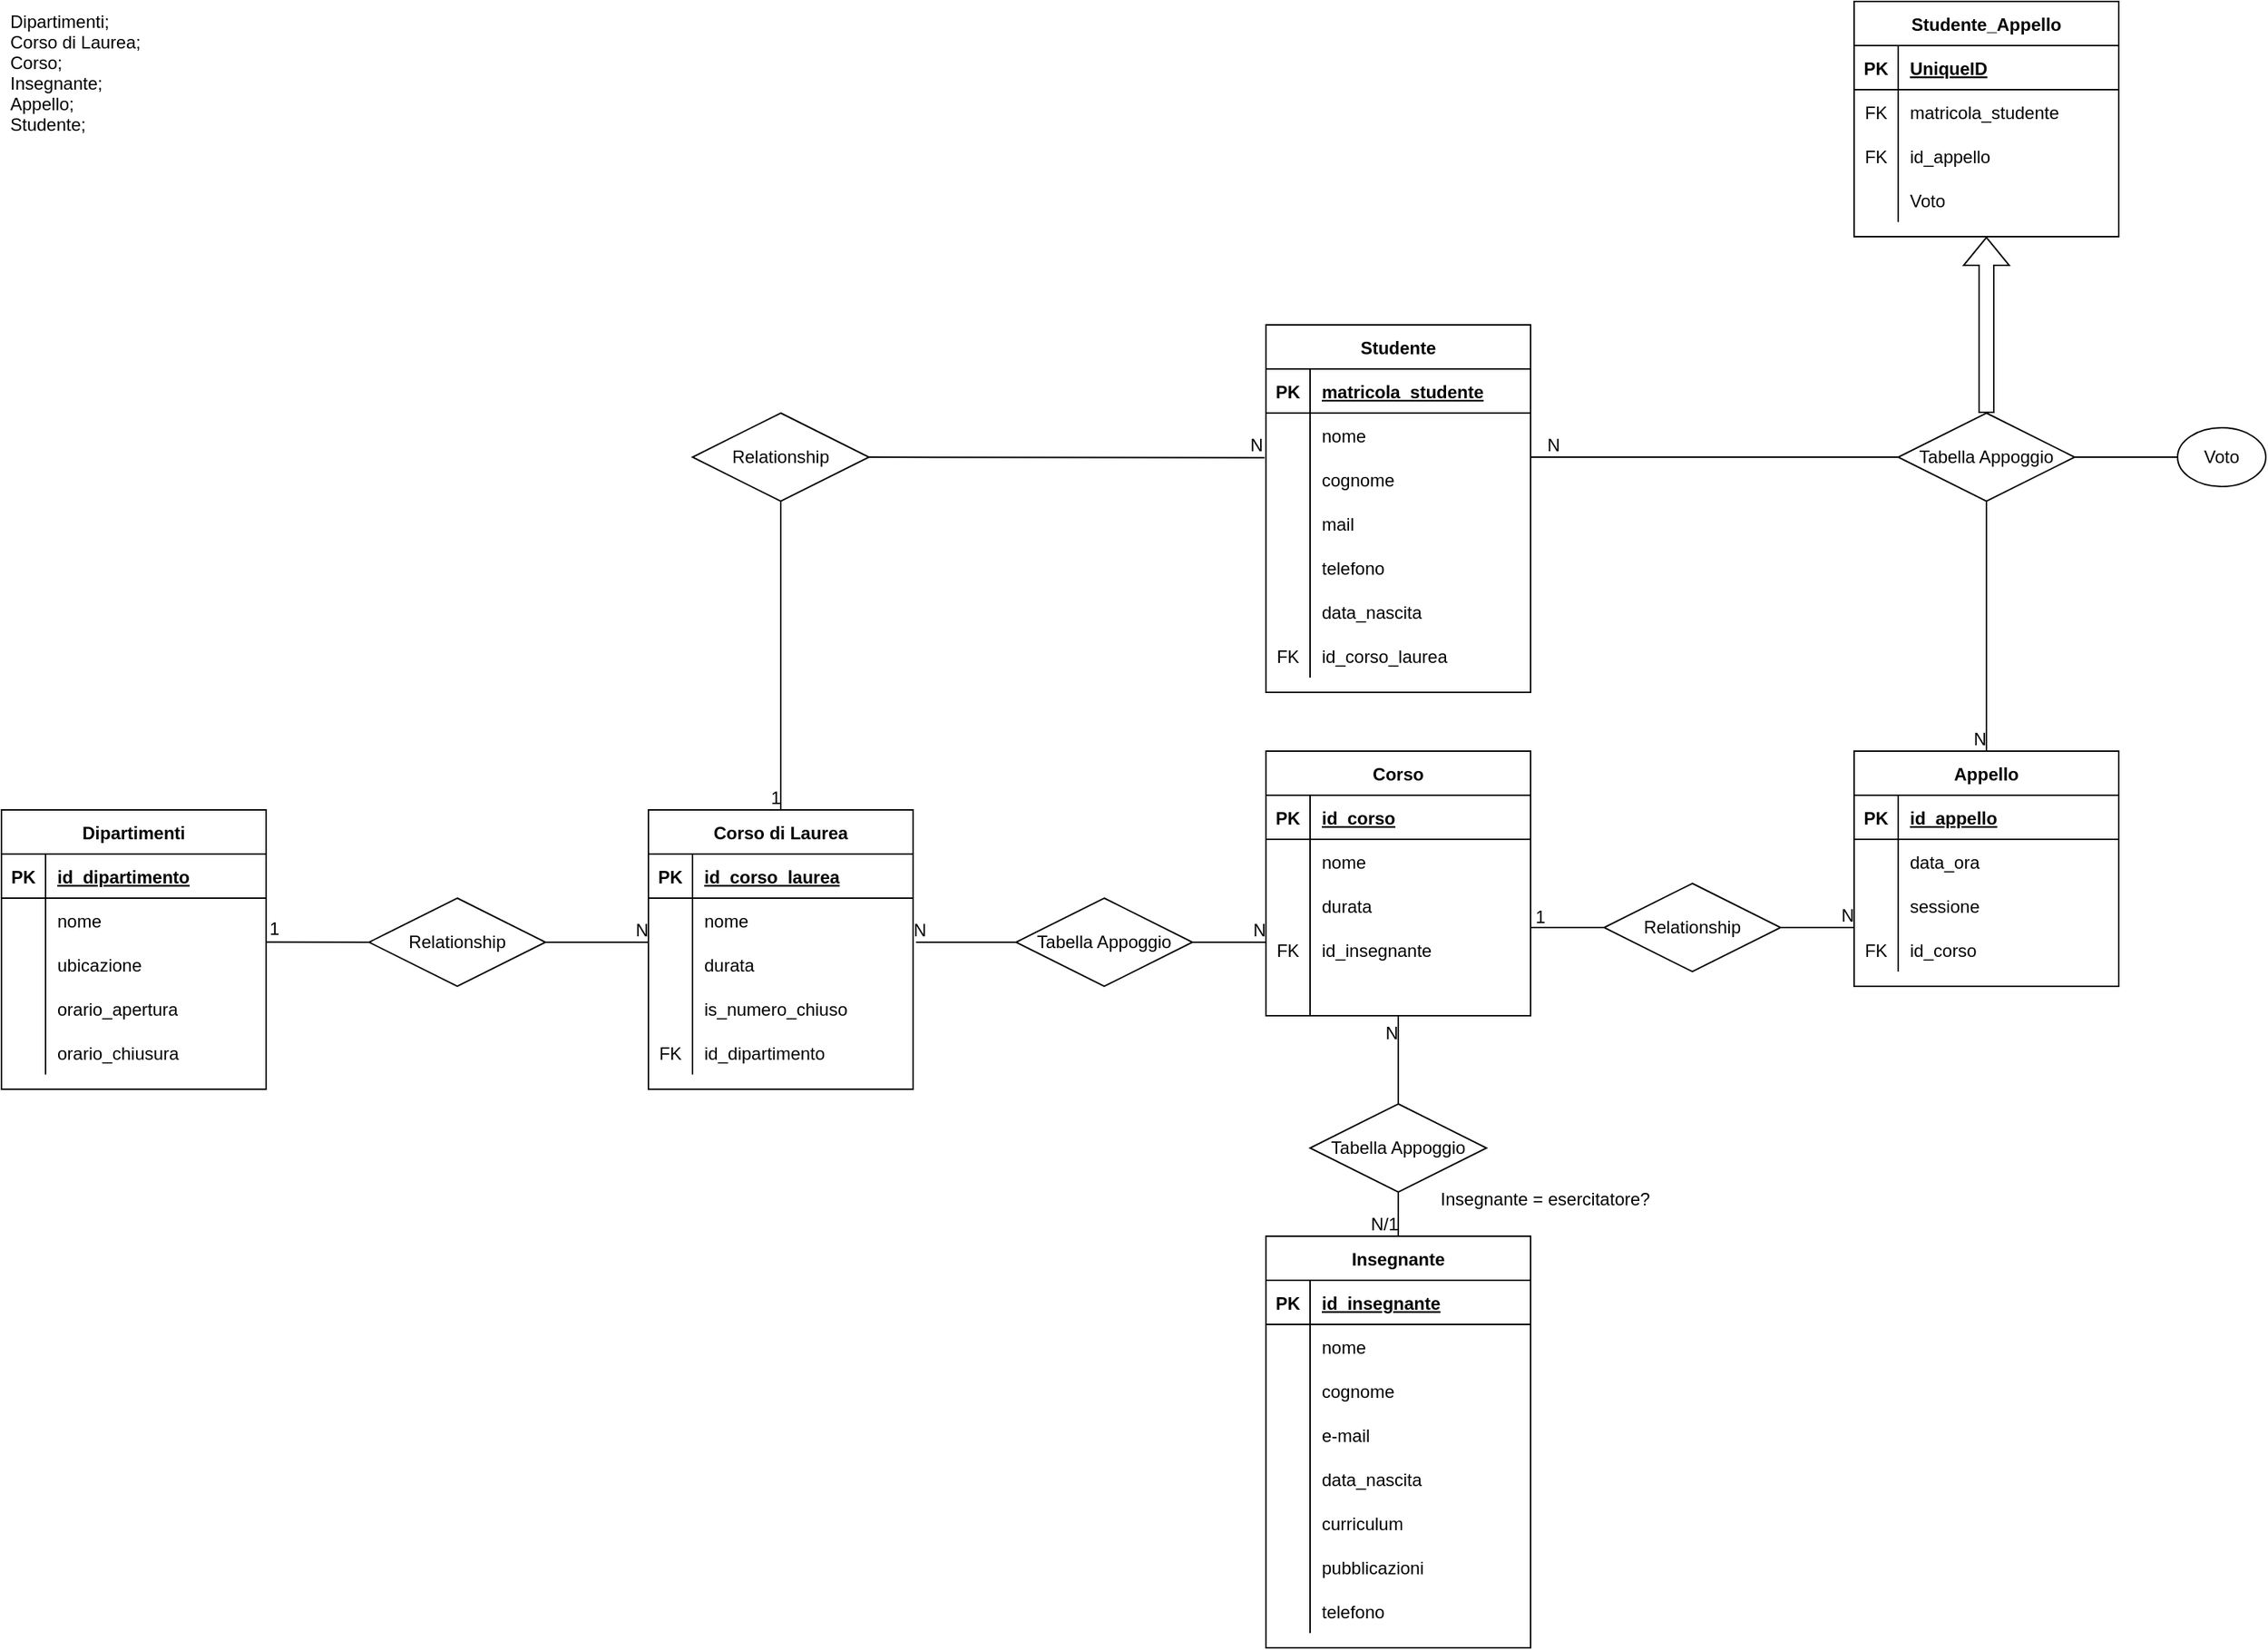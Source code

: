 <mxfile version="20.4.0" type="device"><diagram id="R2lEEEUBdFMjLlhIrx00" name="Page-1"><mxGraphModel dx="2933" dy="2666" grid="1" gridSize="10" guides="1" tooltips="1" connect="1" arrows="1" fold="1" page="1" pageScale="1" pageWidth="850" pageHeight="1100" math="0" shadow="0" extFonts="Permanent Marker^https://fonts.googleapis.com/css?family=Permanent+Marker"><root><mxCell id="0"/><mxCell id="1" parent="0"/><mxCell id="nLgN-w_yykHgVjb-mJoq-1" value="Dipartimenti" style="shape=table;startSize=30;container=1;collapsible=1;childLayout=tableLayout;fixedRows=1;rowLines=0;fontStyle=1;align=center;resizeLast=1;" vertex="1" parent="1"><mxGeometry x="40" y="120" width="180" height="190" as="geometry"/></mxCell><mxCell id="nLgN-w_yykHgVjb-mJoq-2" value="" style="shape=tableRow;horizontal=0;startSize=0;swimlaneHead=0;swimlaneBody=0;fillColor=none;collapsible=0;dropTarget=0;points=[[0,0.5],[1,0.5]];portConstraint=eastwest;top=0;left=0;right=0;bottom=1;" vertex="1" parent="nLgN-w_yykHgVjb-mJoq-1"><mxGeometry y="30" width="180" height="30" as="geometry"/></mxCell><mxCell id="nLgN-w_yykHgVjb-mJoq-3" value="PK" style="shape=partialRectangle;connectable=0;fillColor=none;top=0;left=0;bottom=0;right=0;fontStyle=1;overflow=hidden;" vertex="1" parent="nLgN-w_yykHgVjb-mJoq-2"><mxGeometry width="30" height="30" as="geometry"><mxRectangle width="30" height="30" as="alternateBounds"/></mxGeometry></mxCell><mxCell id="nLgN-w_yykHgVjb-mJoq-4" value="id_dipartimento" style="shape=partialRectangle;connectable=0;fillColor=none;top=0;left=0;bottom=0;right=0;align=left;spacingLeft=6;fontStyle=5;overflow=hidden;" vertex="1" parent="nLgN-w_yykHgVjb-mJoq-2"><mxGeometry x="30" width="150" height="30" as="geometry"><mxRectangle width="150" height="30" as="alternateBounds"/></mxGeometry></mxCell><mxCell id="nLgN-w_yykHgVjb-mJoq-5" value="" style="shape=tableRow;horizontal=0;startSize=0;swimlaneHead=0;swimlaneBody=0;fillColor=none;collapsible=0;dropTarget=0;points=[[0,0.5],[1,0.5]];portConstraint=eastwest;top=0;left=0;right=0;bottom=0;" vertex="1" parent="nLgN-w_yykHgVjb-mJoq-1"><mxGeometry y="60" width="180" height="30" as="geometry"/></mxCell><mxCell id="nLgN-w_yykHgVjb-mJoq-6" value="" style="shape=partialRectangle;connectable=0;fillColor=none;top=0;left=0;bottom=0;right=0;editable=1;overflow=hidden;" vertex="1" parent="nLgN-w_yykHgVjb-mJoq-5"><mxGeometry width="30" height="30" as="geometry"><mxRectangle width="30" height="30" as="alternateBounds"/></mxGeometry></mxCell><mxCell id="nLgN-w_yykHgVjb-mJoq-7" value="nome" style="shape=partialRectangle;connectable=0;fillColor=none;top=0;left=0;bottom=0;right=0;align=left;spacingLeft=6;overflow=hidden;" vertex="1" parent="nLgN-w_yykHgVjb-mJoq-5"><mxGeometry x="30" width="150" height="30" as="geometry"><mxRectangle width="150" height="30" as="alternateBounds"/></mxGeometry></mxCell><mxCell id="nLgN-w_yykHgVjb-mJoq-8" value="" style="shape=tableRow;horizontal=0;startSize=0;swimlaneHead=0;swimlaneBody=0;fillColor=none;collapsible=0;dropTarget=0;points=[[0,0.5],[1,0.5]];portConstraint=eastwest;top=0;left=0;right=0;bottom=0;" vertex="1" parent="nLgN-w_yykHgVjb-mJoq-1"><mxGeometry y="90" width="180" height="30" as="geometry"/></mxCell><mxCell id="nLgN-w_yykHgVjb-mJoq-9" value="" style="shape=partialRectangle;connectable=0;fillColor=none;top=0;left=0;bottom=0;right=0;editable=1;overflow=hidden;" vertex="1" parent="nLgN-w_yykHgVjb-mJoq-8"><mxGeometry width="30" height="30" as="geometry"><mxRectangle width="30" height="30" as="alternateBounds"/></mxGeometry></mxCell><mxCell id="nLgN-w_yykHgVjb-mJoq-10" value="ubicazione" style="shape=partialRectangle;connectable=0;fillColor=none;top=0;left=0;bottom=0;right=0;align=left;spacingLeft=6;overflow=hidden;" vertex="1" parent="nLgN-w_yykHgVjb-mJoq-8"><mxGeometry x="30" width="150" height="30" as="geometry"><mxRectangle width="150" height="30" as="alternateBounds"/></mxGeometry></mxCell><mxCell id="nLgN-w_yykHgVjb-mJoq-11" value="" style="shape=tableRow;horizontal=0;startSize=0;swimlaneHead=0;swimlaneBody=0;fillColor=none;collapsible=0;dropTarget=0;points=[[0,0.5],[1,0.5]];portConstraint=eastwest;top=0;left=0;right=0;bottom=0;" vertex="1" parent="nLgN-w_yykHgVjb-mJoq-1"><mxGeometry y="120" width="180" height="30" as="geometry"/></mxCell><mxCell id="nLgN-w_yykHgVjb-mJoq-12" value="" style="shape=partialRectangle;connectable=0;fillColor=none;top=0;left=0;bottom=0;right=0;editable=1;overflow=hidden;" vertex="1" parent="nLgN-w_yykHgVjb-mJoq-11"><mxGeometry width="30" height="30" as="geometry"><mxRectangle width="30" height="30" as="alternateBounds"/></mxGeometry></mxCell><mxCell id="nLgN-w_yykHgVjb-mJoq-13" value="orario_apertura" style="shape=partialRectangle;connectable=0;fillColor=none;top=0;left=0;bottom=0;right=0;align=left;spacingLeft=6;overflow=hidden;" vertex="1" parent="nLgN-w_yykHgVjb-mJoq-11"><mxGeometry x="30" width="150" height="30" as="geometry"><mxRectangle width="150" height="30" as="alternateBounds"/></mxGeometry></mxCell><mxCell id="nLgN-w_yykHgVjb-mJoq-15" value="" style="shape=tableRow;horizontal=0;startSize=0;swimlaneHead=0;swimlaneBody=0;fillColor=none;collapsible=0;dropTarget=0;points=[[0,0.5],[1,0.5]];portConstraint=eastwest;top=0;left=0;right=0;bottom=0;" vertex="1" parent="nLgN-w_yykHgVjb-mJoq-1"><mxGeometry y="150" width="180" height="30" as="geometry"/></mxCell><mxCell id="nLgN-w_yykHgVjb-mJoq-16" value="" style="shape=partialRectangle;connectable=0;fillColor=none;top=0;left=0;bottom=0;right=0;editable=1;overflow=hidden;" vertex="1" parent="nLgN-w_yykHgVjb-mJoq-15"><mxGeometry width="30" height="30" as="geometry"><mxRectangle width="30" height="30" as="alternateBounds"/></mxGeometry></mxCell><mxCell id="nLgN-w_yykHgVjb-mJoq-17" value="orario_chiusura" style="shape=partialRectangle;connectable=0;fillColor=none;top=0;left=0;bottom=0;right=0;align=left;spacingLeft=6;overflow=hidden;" vertex="1" parent="nLgN-w_yykHgVjb-mJoq-15"><mxGeometry x="30" width="150" height="30" as="geometry"><mxRectangle width="150" height="30" as="alternateBounds"/></mxGeometry></mxCell><mxCell id="nLgN-w_yykHgVjb-mJoq-14" value="Dipartimenti;&#10;Corso di Laurea;&#10;Corso;&#10;Insegnante;&#10;Appello;&#10;Studente;" style="text;strokeColor=none;fillColor=none;spacingLeft=4;spacingRight=4;overflow=hidden;rotatable=0;points=[[0,0.5],[1,0.5]];portConstraint=eastwest;fontSize=12;" vertex="1" parent="1"><mxGeometry x="40" y="-430" width="100" height="90" as="geometry"/></mxCell><mxCell id="nLgN-w_yykHgVjb-mJoq-18" value="Corso di Laurea" style="shape=table;startSize=30;container=1;collapsible=1;childLayout=tableLayout;fixedRows=1;rowLines=0;fontStyle=1;align=center;resizeLast=1;" vertex="1" parent="1"><mxGeometry x="480" y="120" width="180" height="190" as="geometry"/></mxCell><mxCell id="nLgN-w_yykHgVjb-mJoq-19" value="" style="shape=tableRow;horizontal=0;startSize=0;swimlaneHead=0;swimlaneBody=0;fillColor=none;collapsible=0;dropTarget=0;points=[[0,0.5],[1,0.5]];portConstraint=eastwest;top=0;left=0;right=0;bottom=1;" vertex="1" parent="nLgN-w_yykHgVjb-mJoq-18"><mxGeometry y="30" width="180" height="30" as="geometry"/></mxCell><mxCell id="nLgN-w_yykHgVjb-mJoq-20" value="PK" style="shape=partialRectangle;connectable=0;fillColor=none;top=0;left=0;bottom=0;right=0;fontStyle=1;overflow=hidden;" vertex="1" parent="nLgN-w_yykHgVjb-mJoq-19"><mxGeometry width="30" height="30" as="geometry"><mxRectangle width="30" height="30" as="alternateBounds"/></mxGeometry></mxCell><mxCell id="nLgN-w_yykHgVjb-mJoq-21" value="id_corso_laurea" style="shape=partialRectangle;connectable=0;fillColor=none;top=0;left=0;bottom=0;right=0;align=left;spacingLeft=6;fontStyle=5;overflow=hidden;" vertex="1" parent="nLgN-w_yykHgVjb-mJoq-19"><mxGeometry x="30" width="150" height="30" as="geometry"><mxRectangle width="150" height="30" as="alternateBounds"/></mxGeometry></mxCell><mxCell id="nLgN-w_yykHgVjb-mJoq-22" value="" style="shape=tableRow;horizontal=0;startSize=0;swimlaneHead=0;swimlaneBody=0;fillColor=none;collapsible=0;dropTarget=0;points=[[0,0.5],[1,0.5]];portConstraint=eastwest;top=0;left=0;right=0;bottom=0;" vertex="1" parent="nLgN-w_yykHgVjb-mJoq-18"><mxGeometry y="60" width="180" height="30" as="geometry"/></mxCell><mxCell id="nLgN-w_yykHgVjb-mJoq-23" value="" style="shape=partialRectangle;connectable=0;fillColor=none;top=0;left=0;bottom=0;right=0;editable=1;overflow=hidden;" vertex="1" parent="nLgN-w_yykHgVjb-mJoq-22"><mxGeometry width="30" height="30" as="geometry"><mxRectangle width="30" height="30" as="alternateBounds"/></mxGeometry></mxCell><mxCell id="nLgN-w_yykHgVjb-mJoq-24" value="nome" style="shape=partialRectangle;connectable=0;fillColor=none;top=0;left=0;bottom=0;right=0;align=left;spacingLeft=6;overflow=hidden;" vertex="1" parent="nLgN-w_yykHgVjb-mJoq-22"><mxGeometry x="30" width="150" height="30" as="geometry"><mxRectangle width="150" height="30" as="alternateBounds"/></mxGeometry></mxCell><mxCell id="nLgN-w_yykHgVjb-mJoq-25" value="" style="shape=tableRow;horizontal=0;startSize=0;swimlaneHead=0;swimlaneBody=0;fillColor=none;collapsible=0;dropTarget=0;points=[[0,0.5],[1,0.5]];portConstraint=eastwest;top=0;left=0;right=0;bottom=0;" vertex="1" parent="nLgN-w_yykHgVjb-mJoq-18"><mxGeometry y="90" width="180" height="30" as="geometry"/></mxCell><mxCell id="nLgN-w_yykHgVjb-mJoq-26" value="" style="shape=partialRectangle;connectable=0;fillColor=none;top=0;left=0;bottom=0;right=0;editable=1;overflow=hidden;" vertex="1" parent="nLgN-w_yykHgVjb-mJoq-25"><mxGeometry width="30" height="30" as="geometry"><mxRectangle width="30" height="30" as="alternateBounds"/></mxGeometry></mxCell><mxCell id="nLgN-w_yykHgVjb-mJoq-27" value="durata" style="shape=partialRectangle;connectable=0;fillColor=none;top=0;left=0;bottom=0;right=0;align=left;spacingLeft=6;overflow=hidden;" vertex="1" parent="nLgN-w_yykHgVjb-mJoq-25"><mxGeometry x="30" width="150" height="30" as="geometry"><mxRectangle width="150" height="30" as="alternateBounds"/></mxGeometry></mxCell><mxCell id="nLgN-w_yykHgVjb-mJoq-28" value="" style="shape=tableRow;horizontal=0;startSize=0;swimlaneHead=0;swimlaneBody=0;fillColor=none;collapsible=0;dropTarget=0;points=[[0,0.5],[1,0.5]];portConstraint=eastwest;top=0;left=0;right=0;bottom=0;" vertex="1" parent="nLgN-w_yykHgVjb-mJoq-18"><mxGeometry y="120" width="180" height="30" as="geometry"/></mxCell><mxCell id="nLgN-w_yykHgVjb-mJoq-29" value="" style="shape=partialRectangle;connectable=0;fillColor=none;top=0;left=0;bottom=0;right=0;editable=1;overflow=hidden;" vertex="1" parent="nLgN-w_yykHgVjb-mJoq-28"><mxGeometry width="30" height="30" as="geometry"><mxRectangle width="30" height="30" as="alternateBounds"/></mxGeometry></mxCell><mxCell id="nLgN-w_yykHgVjb-mJoq-30" value="is_numero_chiuso" style="shape=partialRectangle;connectable=0;fillColor=none;top=0;left=0;bottom=0;right=0;align=left;spacingLeft=6;overflow=hidden;" vertex="1" parent="nLgN-w_yykHgVjb-mJoq-28"><mxGeometry x="30" width="150" height="30" as="geometry"><mxRectangle width="150" height="30" as="alternateBounds"/></mxGeometry></mxCell><mxCell id="nLgN-w_yykHgVjb-mJoq-152" value="" style="shape=tableRow;horizontal=0;startSize=0;swimlaneHead=0;swimlaneBody=0;fillColor=none;collapsible=0;dropTarget=0;points=[[0,0.5],[1,0.5]];portConstraint=eastwest;top=0;left=0;right=0;bottom=0;" vertex="1" parent="nLgN-w_yykHgVjb-mJoq-18"><mxGeometry y="150" width="180" height="30" as="geometry"/></mxCell><mxCell id="nLgN-w_yykHgVjb-mJoq-153" value="FK" style="shape=partialRectangle;connectable=0;fillColor=none;top=0;left=0;bottom=0;right=0;editable=1;overflow=hidden;" vertex="1" parent="nLgN-w_yykHgVjb-mJoq-152"><mxGeometry width="30" height="30" as="geometry"><mxRectangle width="30" height="30" as="alternateBounds"/></mxGeometry></mxCell><mxCell id="nLgN-w_yykHgVjb-mJoq-154" value="id_dipartimento" style="shape=partialRectangle;connectable=0;fillColor=none;top=0;left=0;bottom=0;right=0;align=left;spacingLeft=6;overflow=hidden;" vertex="1" parent="nLgN-w_yykHgVjb-mJoq-152"><mxGeometry x="30" width="150" height="30" as="geometry"><mxRectangle width="150" height="30" as="alternateBounds"/></mxGeometry></mxCell><mxCell id="nLgN-w_yykHgVjb-mJoq-31" value="Corso" style="shape=table;startSize=30;container=1;collapsible=1;childLayout=tableLayout;fixedRows=1;rowLines=0;fontStyle=1;align=center;resizeLast=1;" vertex="1" parent="1"><mxGeometry x="900" y="80" width="180" height="180" as="geometry"/></mxCell><mxCell id="nLgN-w_yykHgVjb-mJoq-32" value="" style="shape=tableRow;horizontal=0;startSize=0;swimlaneHead=0;swimlaneBody=0;fillColor=none;collapsible=0;dropTarget=0;points=[[0,0.5],[1,0.5]];portConstraint=eastwest;top=0;left=0;right=0;bottom=1;" vertex="1" parent="nLgN-w_yykHgVjb-mJoq-31"><mxGeometry y="30" width="180" height="30" as="geometry"/></mxCell><mxCell id="nLgN-w_yykHgVjb-mJoq-33" value="PK" style="shape=partialRectangle;connectable=0;fillColor=none;top=0;left=0;bottom=0;right=0;fontStyle=1;overflow=hidden;" vertex="1" parent="nLgN-w_yykHgVjb-mJoq-32"><mxGeometry width="30" height="30" as="geometry"><mxRectangle width="30" height="30" as="alternateBounds"/></mxGeometry></mxCell><mxCell id="nLgN-w_yykHgVjb-mJoq-34" value="id_corso" style="shape=partialRectangle;connectable=0;fillColor=none;top=0;left=0;bottom=0;right=0;align=left;spacingLeft=6;fontStyle=5;overflow=hidden;" vertex="1" parent="nLgN-w_yykHgVjb-mJoq-32"><mxGeometry x="30" width="150" height="30" as="geometry"><mxRectangle width="150" height="30" as="alternateBounds"/></mxGeometry></mxCell><mxCell id="nLgN-w_yykHgVjb-mJoq-35" value="" style="shape=tableRow;horizontal=0;startSize=0;swimlaneHead=0;swimlaneBody=0;fillColor=none;collapsible=0;dropTarget=0;points=[[0,0.5],[1,0.5]];portConstraint=eastwest;top=0;left=0;right=0;bottom=0;" vertex="1" parent="nLgN-w_yykHgVjb-mJoq-31"><mxGeometry y="60" width="180" height="30" as="geometry"/></mxCell><mxCell id="nLgN-w_yykHgVjb-mJoq-36" value="" style="shape=partialRectangle;connectable=0;fillColor=none;top=0;left=0;bottom=0;right=0;editable=1;overflow=hidden;" vertex="1" parent="nLgN-w_yykHgVjb-mJoq-35"><mxGeometry width="30" height="30" as="geometry"><mxRectangle width="30" height="30" as="alternateBounds"/></mxGeometry></mxCell><mxCell id="nLgN-w_yykHgVjb-mJoq-37" value="nome" style="shape=partialRectangle;connectable=0;fillColor=none;top=0;left=0;bottom=0;right=0;align=left;spacingLeft=6;overflow=hidden;" vertex="1" parent="nLgN-w_yykHgVjb-mJoq-35"><mxGeometry x="30" width="150" height="30" as="geometry"><mxRectangle width="150" height="30" as="alternateBounds"/></mxGeometry></mxCell><mxCell id="nLgN-w_yykHgVjb-mJoq-38" value="" style="shape=tableRow;horizontal=0;startSize=0;swimlaneHead=0;swimlaneBody=0;fillColor=none;collapsible=0;dropTarget=0;points=[[0,0.5],[1,0.5]];portConstraint=eastwest;top=0;left=0;right=0;bottom=0;" vertex="1" parent="nLgN-w_yykHgVjb-mJoq-31"><mxGeometry y="90" width="180" height="30" as="geometry"/></mxCell><mxCell id="nLgN-w_yykHgVjb-mJoq-39" value="" style="shape=partialRectangle;connectable=0;fillColor=none;top=0;left=0;bottom=0;right=0;editable=1;overflow=hidden;" vertex="1" parent="nLgN-w_yykHgVjb-mJoq-38"><mxGeometry width="30" height="30" as="geometry"><mxRectangle width="30" height="30" as="alternateBounds"/></mxGeometry></mxCell><mxCell id="nLgN-w_yykHgVjb-mJoq-40" value="durata" style="shape=partialRectangle;connectable=0;fillColor=none;top=0;left=0;bottom=0;right=0;align=left;spacingLeft=6;overflow=hidden;" vertex="1" parent="nLgN-w_yykHgVjb-mJoq-38"><mxGeometry x="30" width="150" height="30" as="geometry"><mxRectangle width="150" height="30" as="alternateBounds"/></mxGeometry></mxCell><mxCell id="nLgN-w_yykHgVjb-mJoq-156" value="" style="shape=tableRow;horizontal=0;startSize=0;swimlaneHead=0;swimlaneBody=0;fillColor=none;collapsible=0;dropTarget=0;points=[[0,0.5],[1,0.5]];portConstraint=eastwest;top=0;left=0;right=0;bottom=0;" vertex="1" parent="nLgN-w_yykHgVjb-mJoq-31"><mxGeometry y="120" width="180" height="30" as="geometry"/></mxCell><mxCell id="nLgN-w_yykHgVjb-mJoq-157" value="FK" style="shape=partialRectangle;connectable=0;fillColor=none;top=0;left=0;bottom=0;right=0;editable=1;overflow=hidden;" vertex="1" parent="nLgN-w_yykHgVjb-mJoq-156"><mxGeometry width="30" height="30" as="geometry"><mxRectangle width="30" height="30" as="alternateBounds"/></mxGeometry></mxCell><mxCell id="nLgN-w_yykHgVjb-mJoq-158" value="id_insegnante" style="shape=partialRectangle;connectable=0;fillColor=none;top=0;left=0;bottom=0;right=0;align=left;spacingLeft=6;overflow=hidden;" vertex="1" parent="nLgN-w_yykHgVjb-mJoq-156"><mxGeometry x="30" width="150" height="30" as="geometry"><mxRectangle width="150" height="30" as="alternateBounds"/></mxGeometry></mxCell><mxCell id="nLgN-w_yykHgVjb-mJoq-41" value="" style="shape=tableRow;horizontal=0;startSize=0;swimlaneHead=0;swimlaneBody=0;fillColor=none;collapsible=0;dropTarget=0;points=[[0,0.5],[1,0.5]];portConstraint=eastwest;top=0;left=0;right=0;bottom=0;" vertex="1" parent="nLgN-w_yykHgVjb-mJoq-31"><mxGeometry y="150" width="180" height="30" as="geometry"/></mxCell><mxCell id="nLgN-w_yykHgVjb-mJoq-42" value="" style="shape=partialRectangle;connectable=0;fillColor=none;top=0;left=0;bottom=0;right=0;editable=1;overflow=hidden;" vertex="1" parent="nLgN-w_yykHgVjb-mJoq-41"><mxGeometry width="30" height="30" as="geometry"><mxRectangle width="30" height="30" as="alternateBounds"/></mxGeometry></mxCell><mxCell id="nLgN-w_yykHgVjb-mJoq-43" value="" style="shape=partialRectangle;connectable=0;fillColor=none;top=0;left=0;bottom=0;right=0;align=left;spacingLeft=6;overflow=hidden;" vertex="1" parent="nLgN-w_yykHgVjb-mJoq-41"><mxGeometry x="30" width="150" height="30" as="geometry"><mxRectangle width="150" height="30" as="alternateBounds"/></mxGeometry></mxCell><mxCell id="nLgN-w_yykHgVjb-mJoq-44" value="Insegnante" style="shape=table;startSize=30;container=1;collapsible=1;childLayout=tableLayout;fixedRows=1;rowLines=0;fontStyle=1;align=center;resizeLast=1;" vertex="1" parent="1"><mxGeometry x="900" y="410" width="180" height="280" as="geometry"/></mxCell><mxCell id="nLgN-w_yykHgVjb-mJoq-45" value="" style="shape=tableRow;horizontal=0;startSize=0;swimlaneHead=0;swimlaneBody=0;fillColor=none;collapsible=0;dropTarget=0;points=[[0,0.5],[1,0.5]];portConstraint=eastwest;top=0;left=0;right=0;bottom=1;" vertex="1" parent="nLgN-w_yykHgVjb-mJoq-44"><mxGeometry y="30" width="180" height="30" as="geometry"/></mxCell><mxCell id="nLgN-w_yykHgVjb-mJoq-46" value="PK" style="shape=partialRectangle;connectable=0;fillColor=none;top=0;left=0;bottom=0;right=0;fontStyle=1;overflow=hidden;" vertex="1" parent="nLgN-w_yykHgVjb-mJoq-45"><mxGeometry width="30" height="30" as="geometry"><mxRectangle width="30" height="30" as="alternateBounds"/></mxGeometry></mxCell><mxCell id="nLgN-w_yykHgVjb-mJoq-47" value="id_insegnante" style="shape=partialRectangle;connectable=0;fillColor=none;top=0;left=0;bottom=0;right=0;align=left;spacingLeft=6;fontStyle=5;overflow=hidden;" vertex="1" parent="nLgN-w_yykHgVjb-mJoq-45"><mxGeometry x="30" width="150" height="30" as="geometry"><mxRectangle width="150" height="30" as="alternateBounds"/></mxGeometry></mxCell><mxCell id="nLgN-w_yykHgVjb-mJoq-48" value="" style="shape=tableRow;horizontal=0;startSize=0;swimlaneHead=0;swimlaneBody=0;fillColor=none;collapsible=0;dropTarget=0;points=[[0,0.5],[1,0.5]];portConstraint=eastwest;top=0;left=0;right=0;bottom=0;" vertex="1" parent="nLgN-w_yykHgVjb-mJoq-44"><mxGeometry y="60" width="180" height="30" as="geometry"/></mxCell><mxCell id="nLgN-w_yykHgVjb-mJoq-49" value="" style="shape=partialRectangle;connectable=0;fillColor=none;top=0;left=0;bottom=0;right=0;editable=1;overflow=hidden;" vertex="1" parent="nLgN-w_yykHgVjb-mJoq-48"><mxGeometry width="30" height="30" as="geometry"><mxRectangle width="30" height="30" as="alternateBounds"/></mxGeometry></mxCell><mxCell id="nLgN-w_yykHgVjb-mJoq-50" value="nome" style="shape=partialRectangle;connectable=0;fillColor=none;top=0;left=0;bottom=0;right=0;align=left;spacingLeft=6;overflow=hidden;" vertex="1" parent="nLgN-w_yykHgVjb-mJoq-48"><mxGeometry x="30" width="150" height="30" as="geometry"><mxRectangle width="150" height="30" as="alternateBounds"/></mxGeometry></mxCell><mxCell id="nLgN-w_yykHgVjb-mJoq-51" value="" style="shape=tableRow;horizontal=0;startSize=0;swimlaneHead=0;swimlaneBody=0;fillColor=none;collapsible=0;dropTarget=0;points=[[0,0.5],[1,0.5]];portConstraint=eastwest;top=0;left=0;right=0;bottom=0;" vertex="1" parent="nLgN-w_yykHgVjb-mJoq-44"><mxGeometry y="90" width="180" height="30" as="geometry"/></mxCell><mxCell id="nLgN-w_yykHgVjb-mJoq-52" value="" style="shape=partialRectangle;connectable=0;fillColor=none;top=0;left=0;bottom=0;right=0;editable=1;overflow=hidden;" vertex="1" parent="nLgN-w_yykHgVjb-mJoq-51"><mxGeometry width="30" height="30" as="geometry"><mxRectangle width="30" height="30" as="alternateBounds"/></mxGeometry></mxCell><mxCell id="nLgN-w_yykHgVjb-mJoq-53" value="cognome" style="shape=partialRectangle;connectable=0;fillColor=none;top=0;left=0;bottom=0;right=0;align=left;spacingLeft=6;overflow=hidden;" vertex="1" parent="nLgN-w_yykHgVjb-mJoq-51"><mxGeometry x="30" width="150" height="30" as="geometry"><mxRectangle width="150" height="30" as="alternateBounds"/></mxGeometry></mxCell><mxCell id="nLgN-w_yykHgVjb-mJoq-54" value="" style="shape=tableRow;horizontal=0;startSize=0;swimlaneHead=0;swimlaneBody=0;fillColor=none;collapsible=0;dropTarget=0;points=[[0,0.5],[1,0.5]];portConstraint=eastwest;top=0;left=0;right=0;bottom=0;" vertex="1" parent="nLgN-w_yykHgVjb-mJoq-44"><mxGeometry y="120" width="180" height="30" as="geometry"/></mxCell><mxCell id="nLgN-w_yykHgVjb-mJoq-55" value="" style="shape=partialRectangle;connectable=0;fillColor=none;top=0;left=0;bottom=0;right=0;editable=1;overflow=hidden;" vertex="1" parent="nLgN-w_yykHgVjb-mJoq-54"><mxGeometry width="30" height="30" as="geometry"><mxRectangle width="30" height="30" as="alternateBounds"/></mxGeometry></mxCell><mxCell id="nLgN-w_yykHgVjb-mJoq-56" value="e-mail" style="shape=partialRectangle;connectable=0;fillColor=none;top=0;left=0;bottom=0;right=0;align=left;spacingLeft=6;overflow=hidden;" vertex="1" parent="nLgN-w_yykHgVjb-mJoq-54"><mxGeometry x="30" width="150" height="30" as="geometry"><mxRectangle width="150" height="30" as="alternateBounds"/></mxGeometry></mxCell><mxCell id="nLgN-w_yykHgVjb-mJoq-57" value="" style="shape=tableRow;horizontal=0;startSize=0;swimlaneHead=0;swimlaneBody=0;fillColor=none;collapsible=0;dropTarget=0;points=[[0,0.5],[1,0.5]];portConstraint=eastwest;top=0;left=0;right=0;bottom=0;" vertex="1" parent="nLgN-w_yykHgVjb-mJoq-44"><mxGeometry y="150" width="180" height="30" as="geometry"/></mxCell><mxCell id="nLgN-w_yykHgVjb-mJoq-58" value="" style="shape=partialRectangle;connectable=0;fillColor=none;top=0;left=0;bottom=0;right=0;editable=1;overflow=hidden;" vertex="1" parent="nLgN-w_yykHgVjb-mJoq-57"><mxGeometry width="30" height="30" as="geometry"><mxRectangle width="30" height="30" as="alternateBounds"/></mxGeometry></mxCell><mxCell id="nLgN-w_yykHgVjb-mJoq-59" value="data_nascita" style="shape=partialRectangle;connectable=0;fillColor=none;top=0;left=0;bottom=0;right=0;align=left;spacingLeft=6;overflow=hidden;" vertex="1" parent="nLgN-w_yykHgVjb-mJoq-57"><mxGeometry x="30" width="150" height="30" as="geometry"><mxRectangle width="150" height="30" as="alternateBounds"/></mxGeometry></mxCell><mxCell id="nLgN-w_yykHgVjb-mJoq-60" value="" style="shape=tableRow;horizontal=0;startSize=0;swimlaneHead=0;swimlaneBody=0;fillColor=none;collapsible=0;dropTarget=0;points=[[0,0.5],[1,0.5]];portConstraint=eastwest;top=0;left=0;right=0;bottom=0;" vertex="1" parent="nLgN-w_yykHgVjb-mJoq-44"><mxGeometry y="180" width="180" height="30" as="geometry"/></mxCell><mxCell id="nLgN-w_yykHgVjb-mJoq-61" value="" style="shape=partialRectangle;connectable=0;fillColor=none;top=0;left=0;bottom=0;right=0;editable=1;overflow=hidden;" vertex="1" parent="nLgN-w_yykHgVjb-mJoq-60"><mxGeometry width="30" height="30" as="geometry"><mxRectangle width="30" height="30" as="alternateBounds"/></mxGeometry></mxCell><mxCell id="nLgN-w_yykHgVjb-mJoq-62" value="curriculum" style="shape=partialRectangle;connectable=0;fillColor=none;top=0;left=0;bottom=0;right=0;align=left;spacingLeft=6;overflow=hidden;" vertex="1" parent="nLgN-w_yykHgVjb-mJoq-60"><mxGeometry x="30" width="150" height="30" as="geometry"><mxRectangle width="150" height="30" as="alternateBounds"/></mxGeometry></mxCell><mxCell id="nLgN-w_yykHgVjb-mJoq-63" value="" style="shape=tableRow;horizontal=0;startSize=0;swimlaneHead=0;swimlaneBody=0;fillColor=none;collapsible=0;dropTarget=0;points=[[0,0.5],[1,0.5]];portConstraint=eastwest;top=0;left=0;right=0;bottom=0;" vertex="1" parent="nLgN-w_yykHgVjb-mJoq-44"><mxGeometry y="210" width="180" height="30" as="geometry"/></mxCell><mxCell id="nLgN-w_yykHgVjb-mJoq-64" value="" style="shape=partialRectangle;connectable=0;fillColor=none;top=0;left=0;bottom=0;right=0;editable=1;overflow=hidden;" vertex="1" parent="nLgN-w_yykHgVjb-mJoq-63"><mxGeometry width="30" height="30" as="geometry"><mxRectangle width="30" height="30" as="alternateBounds"/></mxGeometry></mxCell><mxCell id="nLgN-w_yykHgVjb-mJoq-65" value="pubblicazioni" style="shape=partialRectangle;connectable=0;fillColor=none;top=0;left=0;bottom=0;right=0;align=left;spacingLeft=6;overflow=hidden;" vertex="1" parent="nLgN-w_yykHgVjb-mJoq-63"><mxGeometry x="30" width="150" height="30" as="geometry"><mxRectangle width="150" height="30" as="alternateBounds"/></mxGeometry></mxCell><mxCell id="nLgN-w_yykHgVjb-mJoq-66" value="" style="shape=tableRow;horizontal=0;startSize=0;swimlaneHead=0;swimlaneBody=0;fillColor=none;collapsible=0;dropTarget=0;points=[[0,0.5],[1,0.5]];portConstraint=eastwest;top=0;left=0;right=0;bottom=0;" vertex="1" parent="nLgN-w_yykHgVjb-mJoq-44"><mxGeometry y="240" width="180" height="30" as="geometry"/></mxCell><mxCell id="nLgN-w_yykHgVjb-mJoq-67" value="" style="shape=partialRectangle;connectable=0;fillColor=none;top=0;left=0;bottom=0;right=0;editable=1;overflow=hidden;" vertex="1" parent="nLgN-w_yykHgVjb-mJoq-66"><mxGeometry width="30" height="30" as="geometry"><mxRectangle width="30" height="30" as="alternateBounds"/></mxGeometry></mxCell><mxCell id="nLgN-w_yykHgVjb-mJoq-68" value="telefono" style="shape=partialRectangle;connectable=0;fillColor=none;top=0;left=0;bottom=0;right=0;align=left;spacingLeft=6;overflow=hidden;" vertex="1" parent="nLgN-w_yykHgVjb-mJoq-66"><mxGeometry x="30" width="150" height="30" as="geometry"><mxRectangle width="150" height="30" as="alternateBounds"/></mxGeometry></mxCell><mxCell id="nLgN-w_yykHgVjb-mJoq-69" value="Appello" style="shape=table;startSize=30;container=1;collapsible=1;childLayout=tableLayout;fixedRows=1;rowLines=0;fontStyle=1;align=center;resizeLast=1;" vertex="1" parent="1"><mxGeometry x="1300" y="80" width="180" height="160" as="geometry"/></mxCell><mxCell id="nLgN-w_yykHgVjb-mJoq-70" value="" style="shape=tableRow;horizontal=0;startSize=0;swimlaneHead=0;swimlaneBody=0;fillColor=none;collapsible=0;dropTarget=0;points=[[0,0.5],[1,0.5]];portConstraint=eastwest;top=0;left=0;right=0;bottom=1;" vertex="1" parent="nLgN-w_yykHgVjb-mJoq-69"><mxGeometry y="30" width="180" height="30" as="geometry"/></mxCell><mxCell id="nLgN-w_yykHgVjb-mJoq-71" value="PK" style="shape=partialRectangle;connectable=0;fillColor=none;top=0;left=0;bottom=0;right=0;fontStyle=1;overflow=hidden;" vertex="1" parent="nLgN-w_yykHgVjb-mJoq-70"><mxGeometry width="30" height="30" as="geometry"><mxRectangle width="30" height="30" as="alternateBounds"/></mxGeometry></mxCell><mxCell id="nLgN-w_yykHgVjb-mJoq-72" value="id_appello" style="shape=partialRectangle;connectable=0;fillColor=none;top=0;left=0;bottom=0;right=0;align=left;spacingLeft=6;fontStyle=5;overflow=hidden;" vertex="1" parent="nLgN-w_yykHgVjb-mJoq-70"><mxGeometry x="30" width="150" height="30" as="geometry"><mxRectangle width="150" height="30" as="alternateBounds"/></mxGeometry></mxCell><mxCell id="nLgN-w_yykHgVjb-mJoq-73" value="" style="shape=tableRow;horizontal=0;startSize=0;swimlaneHead=0;swimlaneBody=0;fillColor=none;collapsible=0;dropTarget=0;points=[[0,0.5],[1,0.5]];portConstraint=eastwest;top=0;left=0;right=0;bottom=0;" vertex="1" parent="nLgN-w_yykHgVjb-mJoq-69"><mxGeometry y="60" width="180" height="30" as="geometry"/></mxCell><mxCell id="nLgN-w_yykHgVjb-mJoq-74" value="" style="shape=partialRectangle;connectable=0;fillColor=none;top=0;left=0;bottom=0;right=0;editable=1;overflow=hidden;" vertex="1" parent="nLgN-w_yykHgVjb-mJoq-73"><mxGeometry width="30" height="30" as="geometry"><mxRectangle width="30" height="30" as="alternateBounds"/></mxGeometry></mxCell><mxCell id="nLgN-w_yykHgVjb-mJoq-75" value="data_ora" style="shape=partialRectangle;connectable=0;fillColor=none;top=0;left=0;bottom=0;right=0;align=left;spacingLeft=6;overflow=hidden;" vertex="1" parent="nLgN-w_yykHgVjb-mJoq-73"><mxGeometry x="30" width="150" height="30" as="geometry"><mxRectangle width="150" height="30" as="alternateBounds"/></mxGeometry></mxCell><mxCell id="nLgN-w_yykHgVjb-mJoq-76" value="" style="shape=tableRow;horizontal=0;startSize=0;swimlaneHead=0;swimlaneBody=0;fillColor=none;collapsible=0;dropTarget=0;points=[[0,0.5],[1,0.5]];portConstraint=eastwest;top=0;left=0;right=0;bottom=0;" vertex="1" parent="nLgN-w_yykHgVjb-mJoq-69"><mxGeometry y="90" width="180" height="30" as="geometry"/></mxCell><mxCell id="nLgN-w_yykHgVjb-mJoq-77" value="" style="shape=partialRectangle;connectable=0;fillColor=none;top=0;left=0;bottom=0;right=0;editable=1;overflow=hidden;" vertex="1" parent="nLgN-w_yykHgVjb-mJoq-76"><mxGeometry width="30" height="30" as="geometry"><mxRectangle width="30" height="30" as="alternateBounds"/></mxGeometry></mxCell><mxCell id="nLgN-w_yykHgVjb-mJoq-78" value="sessione" style="shape=partialRectangle;connectable=0;fillColor=none;top=0;left=0;bottom=0;right=0;align=left;spacingLeft=6;overflow=hidden;" vertex="1" parent="nLgN-w_yykHgVjb-mJoq-76"><mxGeometry x="30" width="150" height="30" as="geometry"><mxRectangle width="150" height="30" as="alternateBounds"/></mxGeometry></mxCell><mxCell id="nLgN-w_yykHgVjb-mJoq-79" value="" style="shape=tableRow;horizontal=0;startSize=0;swimlaneHead=0;swimlaneBody=0;fillColor=none;collapsible=0;dropTarget=0;points=[[0,0.5],[1,0.5]];portConstraint=eastwest;top=0;left=0;right=0;bottom=0;" vertex="1" parent="nLgN-w_yykHgVjb-mJoq-69"><mxGeometry y="120" width="180" height="30" as="geometry"/></mxCell><mxCell id="nLgN-w_yykHgVjb-mJoq-80" value="FK" style="shape=partialRectangle;connectable=0;fillColor=none;top=0;left=0;bottom=0;right=0;editable=1;overflow=hidden;" vertex="1" parent="nLgN-w_yykHgVjb-mJoq-79"><mxGeometry width="30" height="30" as="geometry"><mxRectangle width="30" height="30" as="alternateBounds"/></mxGeometry></mxCell><mxCell id="nLgN-w_yykHgVjb-mJoq-81" value="id_corso" style="shape=partialRectangle;connectable=0;fillColor=none;top=0;left=0;bottom=0;right=0;align=left;spacingLeft=6;overflow=hidden;" vertex="1" parent="nLgN-w_yykHgVjb-mJoq-79"><mxGeometry x="30" width="150" height="30" as="geometry"><mxRectangle width="150" height="30" as="alternateBounds"/></mxGeometry></mxCell><mxCell id="nLgN-w_yykHgVjb-mJoq-82" value="Studente" style="shape=table;startSize=30;container=1;collapsible=1;childLayout=tableLayout;fixedRows=1;rowLines=0;fontStyle=1;align=center;resizeLast=1;" vertex="1" parent="1"><mxGeometry x="900" y="-210" width="180" height="250" as="geometry"/></mxCell><mxCell id="nLgN-w_yykHgVjb-mJoq-83" value="" style="shape=tableRow;horizontal=0;startSize=0;swimlaneHead=0;swimlaneBody=0;fillColor=none;collapsible=0;dropTarget=0;points=[[0,0.5],[1,0.5]];portConstraint=eastwest;top=0;left=0;right=0;bottom=1;" vertex="1" parent="nLgN-w_yykHgVjb-mJoq-82"><mxGeometry y="30" width="180" height="30" as="geometry"/></mxCell><mxCell id="nLgN-w_yykHgVjb-mJoq-84" value="PK" style="shape=partialRectangle;connectable=0;fillColor=none;top=0;left=0;bottom=0;right=0;fontStyle=1;overflow=hidden;" vertex="1" parent="nLgN-w_yykHgVjb-mJoq-83"><mxGeometry width="30" height="30" as="geometry"><mxRectangle width="30" height="30" as="alternateBounds"/></mxGeometry></mxCell><mxCell id="nLgN-w_yykHgVjb-mJoq-85" value="matricola_studente" style="shape=partialRectangle;connectable=0;fillColor=none;top=0;left=0;bottom=0;right=0;align=left;spacingLeft=6;fontStyle=5;overflow=hidden;" vertex="1" parent="nLgN-w_yykHgVjb-mJoq-83"><mxGeometry x="30" width="150" height="30" as="geometry"><mxRectangle width="150" height="30" as="alternateBounds"/></mxGeometry></mxCell><mxCell id="nLgN-w_yykHgVjb-mJoq-86" value="" style="shape=tableRow;horizontal=0;startSize=0;swimlaneHead=0;swimlaneBody=0;fillColor=none;collapsible=0;dropTarget=0;points=[[0,0.5],[1,0.5]];portConstraint=eastwest;top=0;left=0;right=0;bottom=0;" vertex="1" parent="nLgN-w_yykHgVjb-mJoq-82"><mxGeometry y="60" width="180" height="30" as="geometry"/></mxCell><mxCell id="nLgN-w_yykHgVjb-mJoq-87" value="" style="shape=partialRectangle;connectable=0;fillColor=none;top=0;left=0;bottom=0;right=0;editable=1;overflow=hidden;" vertex="1" parent="nLgN-w_yykHgVjb-mJoq-86"><mxGeometry width="30" height="30" as="geometry"><mxRectangle width="30" height="30" as="alternateBounds"/></mxGeometry></mxCell><mxCell id="nLgN-w_yykHgVjb-mJoq-88" value="nome" style="shape=partialRectangle;connectable=0;fillColor=none;top=0;left=0;bottom=0;right=0;align=left;spacingLeft=6;overflow=hidden;" vertex="1" parent="nLgN-w_yykHgVjb-mJoq-86"><mxGeometry x="30" width="150" height="30" as="geometry"><mxRectangle width="150" height="30" as="alternateBounds"/></mxGeometry></mxCell><mxCell id="nLgN-w_yykHgVjb-mJoq-89" value="" style="shape=tableRow;horizontal=0;startSize=0;swimlaneHead=0;swimlaneBody=0;fillColor=none;collapsible=0;dropTarget=0;points=[[0,0.5],[1,0.5]];portConstraint=eastwest;top=0;left=0;right=0;bottom=0;" vertex="1" parent="nLgN-w_yykHgVjb-mJoq-82"><mxGeometry y="90" width="180" height="30" as="geometry"/></mxCell><mxCell id="nLgN-w_yykHgVjb-mJoq-90" value="" style="shape=partialRectangle;connectable=0;fillColor=none;top=0;left=0;bottom=0;right=0;editable=1;overflow=hidden;" vertex="1" parent="nLgN-w_yykHgVjb-mJoq-89"><mxGeometry width="30" height="30" as="geometry"><mxRectangle width="30" height="30" as="alternateBounds"/></mxGeometry></mxCell><mxCell id="nLgN-w_yykHgVjb-mJoq-91" value="cognome" style="shape=partialRectangle;connectable=0;fillColor=none;top=0;left=0;bottom=0;right=0;align=left;spacingLeft=6;overflow=hidden;" vertex="1" parent="nLgN-w_yykHgVjb-mJoq-89"><mxGeometry x="30" width="150" height="30" as="geometry"><mxRectangle width="150" height="30" as="alternateBounds"/></mxGeometry></mxCell><mxCell id="nLgN-w_yykHgVjb-mJoq-92" value="" style="shape=tableRow;horizontal=0;startSize=0;swimlaneHead=0;swimlaneBody=0;fillColor=none;collapsible=0;dropTarget=0;points=[[0,0.5],[1,0.5]];portConstraint=eastwest;top=0;left=0;right=0;bottom=0;" vertex="1" parent="nLgN-w_yykHgVjb-mJoq-82"><mxGeometry y="120" width="180" height="30" as="geometry"/></mxCell><mxCell id="nLgN-w_yykHgVjb-mJoq-93" value="" style="shape=partialRectangle;connectable=0;fillColor=none;top=0;left=0;bottom=0;right=0;editable=1;overflow=hidden;" vertex="1" parent="nLgN-w_yykHgVjb-mJoq-92"><mxGeometry width="30" height="30" as="geometry"><mxRectangle width="30" height="30" as="alternateBounds"/></mxGeometry></mxCell><mxCell id="nLgN-w_yykHgVjb-mJoq-94" value="mail" style="shape=partialRectangle;connectable=0;fillColor=none;top=0;left=0;bottom=0;right=0;align=left;spacingLeft=6;overflow=hidden;" vertex="1" parent="nLgN-w_yykHgVjb-mJoq-92"><mxGeometry x="30" width="150" height="30" as="geometry"><mxRectangle width="150" height="30" as="alternateBounds"/></mxGeometry></mxCell><mxCell id="nLgN-w_yykHgVjb-mJoq-95" value="" style="shape=tableRow;horizontal=0;startSize=0;swimlaneHead=0;swimlaneBody=0;fillColor=none;collapsible=0;dropTarget=0;points=[[0,0.5],[1,0.5]];portConstraint=eastwest;top=0;left=0;right=0;bottom=0;" vertex="1" parent="nLgN-w_yykHgVjb-mJoq-82"><mxGeometry y="150" width="180" height="30" as="geometry"/></mxCell><mxCell id="nLgN-w_yykHgVjb-mJoq-96" value="" style="shape=partialRectangle;connectable=0;fillColor=none;top=0;left=0;bottom=0;right=0;editable=1;overflow=hidden;" vertex="1" parent="nLgN-w_yykHgVjb-mJoq-95"><mxGeometry width="30" height="30" as="geometry"><mxRectangle width="30" height="30" as="alternateBounds"/></mxGeometry></mxCell><mxCell id="nLgN-w_yykHgVjb-mJoq-97" value="telefono" style="shape=partialRectangle;connectable=0;fillColor=none;top=0;left=0;bottom=0;right=0;align=left;spacingLeft=6;overflow=hidden;" vertex="1" parent="nLgN-w_yykHgVjb-mJoq-95"><mxGeometry x="30" width="150" height="30" as="geometry"><mxRectangle width="150" height="30" as="alternateBounds"/></mxGeometry></mxCell><mxCell id="nLgN-w_yykHgVjb-mJoq-98" value="" style="shape=tableRow;horizontal=0;startSize=0;swimlaneHead=0;swimlaneBody=0;fillColor=none;collapsible=0;dropTarget=0;points=[[0,0.5],[1,0.5]];portConstraint=eastwest;top=0;left=0;right=0;bottom=0;" vertex="1" parent="nLgN-w_yykHgVjb-mJoq-82"><mxGeometry y="180" width="180" height="30" as="geometry"/></mxCell><mxCell id="nLgN-w_yykHgVjb-mJoq-99" value="" style="shape=partialRectangle;connectable=0;fillColor=none;top=0;left=0;bottom=0;right=0;editable=1;overflow=hidden;" vertex="1" parent="nLgN-w_yykHgVjb-mJoq-98"><mxGeometry width="30" height="30" as="geometry"><mxRectangle width="30" height="30" as="alternateBounds"/></mxGeometry></mxCell><mxCell id="nLgN-w_yykHgVjb-mJoq-100" value="data_nascita" style="shape=partialRectangle;connectable=0;fillColor=none;top=0;left=0;bottom=0;right=0;align=left;spacingLeft=6;overflow=hidden;" vertex="1" parent="nLgN-w_yykHgVjb-mJoq-98"><mxGeometry x="30" width="150" height="30" as="geometry"><mxRectangle width="150" height="30" as="alternateBounds"/></mxGeometry></mxCell><mxCell id="nLgN-w_yykHgVjb-mJoq-168" value="" style="shape=tableRow;horizontal=0;startSize=0;swimlaneHead=0;swimlaneBody=0;fillColor=none;collapsible=0;dropTarget=0;points=[[0,0.5],[1,0.5]];portConstraint=eastwest;top=0;left=0;right=0;bottom=0;" vertex="1" parent="nLgN-w_yykHgVjb-mJoq-82"><mxGeometry y="210" width="180" height="30" as="geometry"/></mxCell><mxCell id="nLgN-w_yykHgVjb-mJoq-169" value="FK" style="shape=partialRectangle;connectable=0;fillColor=none;top=0;left=0;bottom=0;right=0;editable=1;overflow=hidden;" vertex="1" parent="nLgN-w_yykHgVjb-mJoq-168"><mxGeometry width="30" height="30" as="geometry"><mxRectangle width="30" height="30" as="alternateBounds"/></mxGeometry></mxCell><mxCell id="nLgN-w_yykHgVjb-mJoq-170" value="id_corso_laurea" style="shape=partialRectangle;connectable=0;fillColor=none;top=0;left=0;bottom=0;right=0;align=left;spacingLeft=6;overflow=hidden;" vertex="1" parent="nLgN-w_yykHgVjb-mJoq-168"><mxGeometry x="30" width="150" height="30" as="geometry"><mxRectangle width="150" height="30" as="alternateBounds"/></mxGeometry></mxCell><mxCell id="nLgN-w_yykHgVjb-mJoq-101" value="Relationship" style="shape=rhombus;perimeter=rhombusPerimeter;whiteSpace=wrap;html=1;align=center;" vertex="1" parent="1"><mxGeometry x="290" y="180" width="120" height="60" as="geometry"/></mxCell><mxCell id="nLgN-w_yykHgVjb-mJoq-106" value="Tabella Appoggio" style="shape=rhombus;perimeter=rhombusPerimeter;whiteSpace=wrap;html=1;align=center;" vertex="1" parent="1"><mxGeometry x="730" y="180" width="120" height="60" as="geometry"/></mxCell><mxCell id="nLgN-w_yykHgVjb-mJoq-107" value="" style="endArrow=none;html=1;rounded=0;exitX=1;exitY=0.5;exitDx=0;exitDy=0;" edge="1" parent="1" source="nLgN-w_yykHgVjb-mJoq-106"><mxGeometry relative="1" as="geometry"><mxPoint x="730" y="280" as="sourcePoint"/><mxPoint x="900" y="210" as="targetPoint"/></mxGeometry></mxCell><mxCell id="nLgN-w_yykHgVjb-mJoq-108" value="N" style="resizable=0;html=1;align=right;verticalAlign=bottom;" connectable="0" vertex="1" parent="nLgN-w_yykHgVjb-mJoq-107"><mxGeometry x="1" relative="1" as="geometry"/></mxCell><mxCell id="nLgN-w_yykHgVjb-mJoq-109" value="" style="endArrow=none;html=1;rounded=0;" edge="1" parent="1"><mxGeometry relative="1" as="geometry"><mxPoint x="410" y="210" as="sourcePoint"/><mxPoint x="480" y="210" as="targetPoint"/></mxGeometry></mxCell><mxCell id="nLgN-w_yykHgVjb-mJoq-110" value="N" style="resizable=0;html=1;align=right;verticalAlign=bottom;" connectable="0" vertex="1" parent="nLgN-w_yykHgVjb-mJoq-109"><mxGeometry x="1" relative="1" as="geometry"/></mxCell><mxCell id="nLgN-w_yykHgVjb-mJoq-111" value="" style="endArrow=none;html=1;rounded=0;" edge="1" parent="1"><mxGeometry relative="1" as="geometry"><mxPoint x="220" y="209.83" as="sourcePoint"/><mxPoint x="290" y="210" as="targetPoint"/></mxGeometry></mxCell><mxCell id="nLgN-w_yykHgVjb-mJoq-112" value="1" style="resizable=0;html=1;align=right;verticalAlign=bottom;" connectable="0" vertex="1" parent="nLgN-w_yykHgVjb-mJoq-111"><mxGeometry x="1" relative="1" as="geometry"><mxPoint x="-60" as="offset"/></mxGeometry></mxCell><mxCell id="nLgN-w_yykHgVjb-mJoq-113" value="" style="endArrow=none;html=1;rounded=0;exitX=1.011;exitY=0;exitDx=0;exitDy=0;exitPerimeter=0;entryX=0;entryY=0.5;entryDx=0;entryDy=0;" edge="1" parent="1" source="nLgN-w_yykHgVjb-mJoq-25" target="nLgN-w_yykHgVjb-mJoq-106"><mxGeometry relative="1" as="geometry"><mxPoint x="690" y="270" as="sourcePoint"/><mxPoint x="850" y="270" as="targetPoint"/></mxGeometry></mxCell><mxCell id="nLgN-w_yykHgVjb-mJoq-114" value="N" style="resizable=0;html=1;align=right;verticalAlign=bottom;" connectable="0" vertex="1" parent="nLgN-w_yykHgVjb-mJoq-113"><mxGeometry x="1" relative="1" as="geometry"><mxPoint x="-60" as="offset"/></mxGeometry></mxCell><mxCell id="nLgN-w_yykHgVjb-mJoq-115" value="Tabella Appoggio" style="shape=rhombus;perimeter=rhombusPerimeter;whiteSpace=wrap;html=1;align=center;" vertex="1" parent="1"><mxGeometry x="930" y="320" width="120" height="60" as="geometry"/></mxCell><mxCell id="nLgN-w_yykHgVjb-mJoq-116" value="" style="endArrow=none;html=1;rounded=0;entryX=0.5;entryY=0;entryDx=0;entryDy=0;" edge="1" parent="1" target="nLgN-w_yykHgVjb-mJoq-44"><mxGeometry relative="1" as="geometry"><mxPoint x="990" y="380" as="sourcePoint"/><mxPoint x="1150" y="370" as="targetPoint"/></mxGeometry></mxCell><mxCell id="nLgN-w_yykHgVjb-mJoq-117" value="N/1" style="resizable=0;html=1;align=right;verticalAlign=bottom;" connectable="0" vertex="1" parent="nLgN-w_yykHgVjb-mJoq-116"><mxGeometry x="1" relative="1" as="geometry"/></mxCell><mxCell id="nLgN-w_yykHgVjb-mJoq-118" value="" style="endArrow=none;html=1;rounded=0;" edge="1" parent="1" source="nLgN-w_yykHgVjb-mJoq-115" target="nLgN-w_yykHgVjb-mJoq-41"><mxGeometry relative="1" as="geometry"><mxPoint x="790" y="310" as="sourcePoint"/><mxPoint x="990" y="300" as="targetPoint"/></mxGeometry></mxCell><mxCell id="nLgN-w_yykHgVjb-mJoq-119" value="N" style="resizable=0;html=1;align=right;verticalAlign=bottom;" connectable="0" vertex="1" parent="nLgN-w_yykHgVjb-mJoq-118"><mxGeometry x="1" relative="1" as="geometry"><mxPoint y="20" as="offset"/></mxGeometry></mxCell><mxCell id="nLgN-w_yykHgVjb-mJoq-120" value="Relationship" style="shape=rhombus;perimeter=rhombusPerimeter;whiteSpace=wrap;html=1;align=center;" vertex="1" parent="1"><mxGeometry x="1130" y="170" width="120" height="60" as="geometry"/></mxCell><mxCell id="nLgN-w_yykHgVjb-mJoq-121" value="" style="endArrow=none;html=1;rounded=0;exitX=1;exitY=0.5;exitDx=0;exitDy=0;" edge="1" parent="1" source="nLgN-w_yykHgVjb-mJoq-120"><mxGeometry relative="1" as="geometry"><mxPoint x="1060" y="260" as="sourcePoint"/><mxPoint x="1300" y="200" as="targetPoint"/></mxGeometry></mxCell><mxCell id="nLgN-w_yykHgVjb-mJoq-122" value="N" style="resizable=0;html=1;align=right;verticalAlign=bottom;" connectable="0" vertex="1" parent="nLgN-w_yykHgVjb-mJoq-121"><mxGeometry x="1" relative="1" as="geometry"/></mxCell><mxCell id="nLgN-w_yykHgVjb-mJoq-123" value="" style="endArrow=none;html=1;rounded=0;exitX=0;exitY=0.5;exitDx=0;exitDy=0;" edge="1" parent="1" source="nLgN-w_yykHgVjb-mJoq-120"><mxGeometry relative="1" as="geometry"><mxPoint x="1150" y="260" as="sourcePoint"/><mxPoint x="1080" y="200" as="targetPoint"/></mxGeometry></mxCell><mxCell id="nLgN-w_yykHgVjb-mJoq-124" value="1" style="resizable=0;html=1;align=right;verticalAlign=bottom;" connectable="0" vertex="1" parent="nLgN-w_yykHgVjb-mJoq-123"><mxGeometry x="1" relative="1" as="geometry"><mxPoint x="10" y="1" as="offset"/></mxGeometry></mxCell><mxCell id="nLgN-w_yykHgVjb-mJoq-125" value="Relationship" style="shape=rhombus;perimeter=rhombusPerimeter;whiteSpace=wrap;html=1;align=center;" vertex="1" parent="1"><mxGeometry x="510" y="-150" width="120" height="60" as="geometry"/></mxCell><mxCell id="nLgN-w_yykHgVjb-mJoq-126" value="" style="endArrow=none;html=1;rounded=0;entryX=0.5;entryY=0;entryDx=0;entryDy=0;exitX=0.5;exitY=1;exitDx=0;exitDy=0;" edge="1" parent="1" source="nLgN-w_yykHgVjb-mJoq-125" target="nLgN-w_yykHgVjb-mJoq-18"><mxGeometry relative="1" as="geometry"><mxPoint x="660" y="10" as="sourcePoint"/><mxPoint x="820" y="10" as="targetPoint"/></mxGeometry></mxCell><mxCell id="nLgN-w_yykHgVjb-mJoq-127" value="1" style="resizable=0;html=1;align=right;verticalAlign=bottom;" connectable="0" vertex="1" parent="nLgN-w_yykHgVjb-mJoq-126"><mxGeometry x="1" relative="1" as="geometry"/></mxCell><mxCell id="nLgN-w_yykHgVjb-mJoq-128" value="" style="endArrow=none;html=1;rounded=0;exitX=1;exitY=0.5;exitDx=0;exitDy=0;entryX=-0.005;entryY=0.014;entryDx=0;entryDy=0;entryPerimeter=0;" edge="1" parent="1" source="nLgN-w_yykHgVjb-mJoq-125" target="nLgN-w_yykHgVjb-mJoq-89"><mxGeometry relative="1" as="geometry"><mxPoint x="660" y="-20" as="sourcePoint"/><mxPoint x="820" y="-20" as="targetPoint"/></mxGeometry></mxCell><mxCell id="nLgN-w_yykHgVjb-mJoq-129" value="N" style="resizable=0;html=1;align=right;verticalAlign=bottom;" connectable="0" vertex="1" parent="nLgN-w_yykHgVjb-mJoq-128"><mxGeometry x="1" relative="1" as="geometry"/></mxCell><mxCell id="nLgN-w_yykHgVjb-mJoq-130" value="Tabella Appoggio" style="shape=rhombus;perimeter=rhombusPerimeter;whiteSpace=wrap;html=1;align=center;" vertex="1" parent="1"><mxGeometry x="1330" y="-150" width="120" height="60" as="geometry"/></mxCell><mxCell id="nLgN-w_yykHgVjb-mJoq-131" value="" style="endArrow=none;html=1;rounded=0;exitX=0.5;exitY=1;exitDx=0;exitDy=0;entryX=0.5;entryY=0;entryDx=0;entryDy=0;" edge="1" parent="1" source="nLgN-w_yykHgVjb-mJoq-130" target="nLgN-w_yykHgVjb-mJoq-69"><mxGeometry relative="1" as="geometry"><mxPoint x="1210" y="-20" as="sourcePoint"/><mxPoint x="1370" y="-20" as="targetPoint"/></mxGeometry></mxCell><mxCell id="nLgN-w_yykHgVjb-mJoq-132" value="N" style="resizable=0;html=1;align=right;verticalAlign=bottom;" connectable="0" vertex="1" parent="nLgN-w_yykHgVjb-mJoq-131"><mxGeometry x="1" relative="1" as="geometry"/></mxCell><mxCell id="nLgN-w_yykHgVjb-mJoq-133" value="" style="endArrow=none;html=1;rounded=0;entryX=1;entryY=0;entryDx=0;entryDy=0;entryPerimeter=0;exitX=0;exitY=0.5;exitDx=0;exitDy=0;" edge="1" parent="1" source="nLgN-w_yykHgVjb-mJoq-130" target="nLgN-w_yykHgVjb-mJoq-89"><mxGeometry relative="1" as="geometry"><mxPoint x="1210" y="-20" as="sourcePoint"/><mxPoint x="1370" y="-20" as="targetPoint"/></mxGeometry></mxCell><mxCell id="nLgN-w_yykHgVjb-mJoq-134" value="N" style="resizable=0;html=1;align=right;verticalAlign=bottom;" connectable="0" vertex="1" parent="nLgN-w_yykHgVjb-mJoq-133"><mxGeometry x="1" relative="1" as="geometry"><mxPoint x="20" as="offset"/></mxGeometry></mxCell><mxCell id="nLgN-w_yykHgVjb-mJoq-135" value="Voto" style="ellipse;whiteSpace=wrap;html=1;align=center;" vertex="1" parent="1"><mxGeometry x="1520" y="-140" width="60" height="40" as="geometry"/></mxCell><mxCell id="nLgN-w_yykHgVjb-mJoq-136" value="" style="line;strokeWidth=1;rotatable=0;dashed=0;labelPosition=right;align=left;verticalAlign=middle;spacingTop=0;spacingLeft=6;points=[];portConstraint=eastwest;" vertex="1" parent="1"><mxGeometry x="1450" y="-125" width="70" height="10" as="geometry"/></mxCell><mxCell id="nLgN-w_yykHgVjb-mJoq-155" value="Insegnante = esercitatore?" style="text;html=1;strokeColor=none;fillColor=none;align=center;verticalAlign=middle;whiteSpace=wrap;rounded=0;" vertex="1" parent="1"><mxGeometry x="1010" y="370" width="160" height="30" as="geometry"/></mxCell><mxCell id="nLgN-w_yykHgVjb-mJoq-171" value="Studente_Appello" style="shape=table;startSize=30;container=1;collapsible=1;childLayout=tableLayout;fixedRows=1;rowLines=0;fontStyle=1;align=center;resizeLast=1;" vertex="1" parent="1"><mxGeometry x="1300" y="-430" width="180" height="160" as="geometry"/></mxCell><mxCell id="nLgN-w_yykHgVjb-mJoq-172" value="" style="shape=tableRow;horizontal=0;startSize=0;swimlaneHead=0;swimlaneBody=0;fillColor=none;collapsible=0;dropTarget=0;points=[[0,0.5],[1,0.5]];portConstraint=eastwest;top=0;left=0;right=0;bottom=1;" vertex="1" parent="nLgN-w_yykHgVjb-mJoq-171"><mxGeometry y="30" width="180" height="30" as="geometry"/></mxCell><mxCell id="nLgN-w_yykHgVjb-mJoq-173" value="PK" style="shape=partialRectangle;connectable=0;fillColor=none;top=0;left=0;bottom=0;right=0;fontStyle=1;overflow=hidden;" vertex="1" parent="nLgN-w_yykHgVjb-mJoq-172"><mxGeometry width="30" height="30" as="geometry"><mxRectangle width="30" height="30" as="alternateBounds"/></mxGeometry></mxCell><mxCell id="nLgN-w_yykHgVjb-mJoq-174" value="UniqueID" style="shape=partialRectangle;connectable=0;fillColor=none;top=0;left=0;bottom=0;right=0;align=left;spacingLeft=6;fontStyle=5;overflow=hidden;" vertex="1" parent="nLgN-w_yykHgVjb-mJoq-172"><mxGeometry x="30" width="150" height="30" as="geometry"><mxRectangle width="150" height="30" as="alternateBounds"/></mxGeometry></mxCell><mxCell id="nLgN-w_yykHgVjb-mJoq-175" value="" style="shape=tableRow;horizontal=0;startSize=0;swimlaneHead=0;swimlaneBody=0;fillColor=none;collapsible=0;dropTarget=0;points=[[0,0.5],[1,0.5]];portConstraint=eastwest;top=0;left=0;right=0;bottom=0;" vertex="1" parent="nLgN-w_yykHgVjb-mJoq-171"><mxGeometry y="60" width="180" height="30" as="geometry"/></mxCell><mxCell id="nLgN-w_yykHgVjb-mJoq-176" value="FK" style="shape=partialRectangle;connectable=0;fillColor=none;top=0;left=0;bottom=0;right=0;editable=1;overflow=hidden;" vertex="1" parent="nLgN-w_yykHgVjb-mJoq-175"><mxGeometry width="30" height="30" as="geometry"><mxRectangle width="30" height="30" as="alternateBounds"/></mxGeometry></mxCell><mxCell id="nLgN-w_yykHgVjb-mJoq-177" value="matricola_studente" style="shape=partialRectangle;connectable=0;fillColor=none;top=0;left=0;bottom=0;right=0;align=left;spacingLeft=6;overflow=hidden;" vertex="1" parent="nLgN-w_yykHgVjb-mJoq-175"><mxGeometry x="30" width="150" height="30" as="geometry"><mxRectangle width="150" height="30" as="alternateBounds"/></mxGeometry></mxCell><mxCell id="nLgN-w_yykHgVjb-mJoq-178" value="" style="shape=tableRow;horizontal=0;startSize=0;swimlaneHead=0;swimlaneBody=0;fillColor=none;collapsible=0;dropTarget=0;points=[[0,0.5],[1,0.5]];portConstraint=eastwest;top=0;left=0;right=0;bottom=0;" vertex="1" parent="nLgN-w_yykHgVjb-mJoq-171"><mxGeometry y="90" width="180" height="30" as="geometry"/></mxCell><mxCell id="nLgN-w_yykHgVjb-mJoq-179" value="FK" style="shape=partialRectangle;connectable=0;fillColor=none;top=0;left=0;bottom=0;right=0;editable=1;overflow=hidden;" vertex="1" parent="nLgN-w_yykHgVjb-mJoq-178"><mxGeometry width="30" height="30" as="geometry"><mxRectangle width="30" height="30" as="alternateBounds"/></mxGeometry></mxCell><mxCell id="nLgN-w_yykHgVjb-mJoq-180" value="id_appello" style="shape=partialRectangle;connectable=0;fillColor=none;top=0;left=0;bottom=0;right=0;align=left;spacingLeft=6;overflow=hidden;" vertex="1" parent="nLgN-w_yykHgVjb-mJoq-178"><mxGeometry x="30" width="150" height="30" as="geometry"><mxRectangle width="150" height="30" as="alternateBounds"/></mxGeometry></mxCell><mxCell id="nLgN-w_yykHgVjb-mJoq-181" value="" style="shape=tableRow;horizontal=0;startSize=0;swimlaneHead=0;swimlaneBody=0;fillColor=none;collapsible=0;dropTarget=0;points=[[0,0.5],[1,0.5]];portConstraint=eastwest;top=0;left=0;right=0;bottom=0;" vertex="1" parent="nLgN-w_yykHgVjb-mJoq-171"><mxGeometry y="120" width="180" height="30" as="geometry"/></mxCell><mxCell id="nLgN-w_yykHgVjb-mJoq-182" value="" style="shape=partialRectangle;connectable=0;fillColor=none;top=0;left=0;bottom=0;right=0;editable=1;overflow=hidden;" vertex="1" parent="nLgN-w_yykHgVjb-mJoq-181"><mxGeometry width="30" height="30" as="geometry"><mxRectangle width="30" height="30" as="alternateBounds"/></mxGeometry></mxCell><mxCell id="nLgN-w_yykHgVjb-mJoq-183" value="Voto" style="shape=partialRectangle;connectable=0;fillColor=none;top=0;left=0;bottom=0;right=0;align=left;spacingLeft=6;overflow=hidden;" vertex="1" parent="nLgN-w_yykHgVjb-mJoq-181"><mxGeometry x="30" width="150" height="30" as="geometry"><mxRectangle width="150" height="30" as="alternateBounds"/></mxGeometry></mxCell><mxCell id="nLgN-w_yykHgVjb-mJoq-184" value="" style="shape=flexArrow;endArrow=classic;html=1;rounded=0;exitX=0.5;exitY=0;exitDx=0;exitDy=0;entryX=0.5;entryY=1;entryDx=0;entryDy=0;" edge="1" parent="1" source="nLgN-w_yykHgVjb-mJoq-130" target="nLgN-w_yykHgVjb-mJoq-171"><mxGeometry width="50" height="50" relative="1" as="geometry"><mxPoint x="1280" y="-210" as="sourcePoint"/><mxPoint x="1330" y="-260" as="targetPoint"/></mxGeometry></mxCell></root></mxGraphModel></diagram></mxfile>